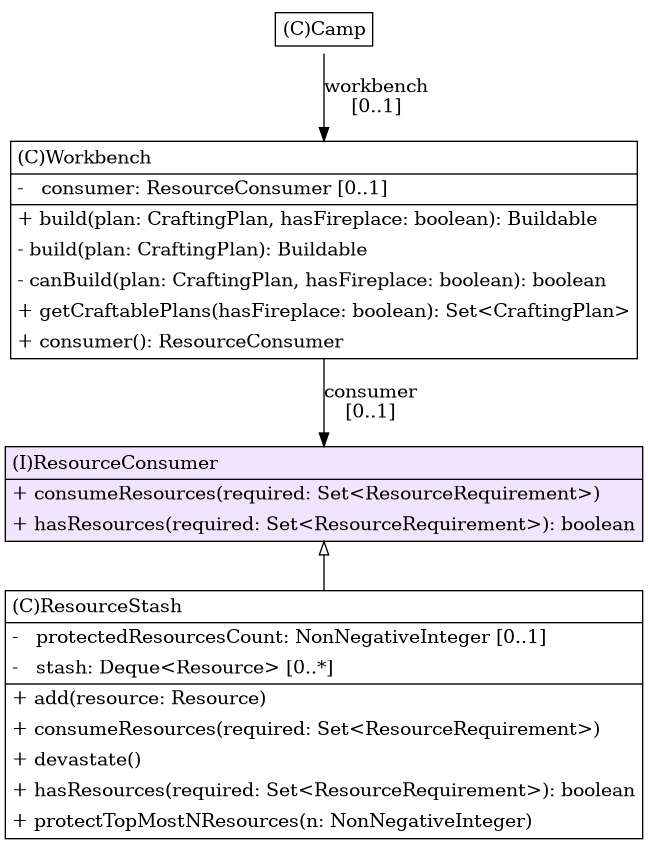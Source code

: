 @startuml

/' diagram meta data start
config=StructureConfiguration;
{
  "projectClassification": {
    "searchMode": "OpenProject", // OpenProject, AllProjects
    "includedProjects": "",
    "pathEndKeywords": "*.impl",
    "isClientPath": "",
    "isClientName": "",
    "isTestPath": "",
    "isTestName": "",
    "isMappingPath": "",
    "isMappingName": "",
    "isDataAccessPath": "",
    "isDataAccessName": "",
    "isDataStructurePath": "",
    "isDataStructureName": "",
    "isInterfaceStructuresPath": "",
    "isInterfaceStructuresName": "",
    "isEntryPointPath": "",
    "isEntryPointName": "",
    "treatFinalFieldsAsMandatory": false
  },
  "graphRestriction": {
    "classPackageExcludeFilter": "",
    "classPackageIncludeFilter": "",
    "classNameExcludeFilter": "",
    "classNameIncludeFilter": "",
    "methodNameExcludeFilter": "",
    "methodNameIncludeFilter": "",
    "removeByInheritance": "", // inheritance/annotation based filtering is done in a second step
    "removeByAnnotation": "",
    "removeByClassPackage": "", // cleanup the graph after inheritance/annotation based filtering is done
    "removeByClassName": "",
    "cutMappings": false,
    "cutEnum": false,
    "cutTests": true,
    "cutClient": true,
    "cutDataAccess": true,
    "cutInterfaceStructures": false,
    "cutDataStructures": true,
    "cutGetterAndSetter": true,
    "cutConstructors": true
  },
  "graphTraversal": {
    "forwardDepth": 1,
    "backwardDepth": 1,
    "classPackageExcludeFilter": "",
    "classPackageIncludeFilter": "",
    "classNameExcludeFilter": "",
    "classNameIncludeFilter": "",
    "methodNameExcludeFilter": "",
    "methodNameIncludeFilter": "",
    "hideMappings": false,
    "hideDataStructures": false,
    "hidePrivateMethods": false,
    "hideInterfaceCalls": false, // indirection: implementation -> interface (is hidden) -> implementation
    "onlyShowApplicationEntryPoints": false, // root node is included
    "useMethodCallsForStructureDiagram": "No" // ForwardOnly, BothDirections, No
  },
  "details": {
    "aggregation": "GroupByClass", // ByClass, GroupByClass, None
    "showClassGenericTypes": true,
    "showMethods": true,
    "showMethodParameterNames": true,
    "showMethodParameterTypes": true,
    "showMethodReturnType": true,
    "showPackageLevels": 0,
    "showDetailedClassStructure": true
  },
  "rootClass": "de.dhbw.karlsruhe.ase.domain.crafting.Workbench",
  "extensionCallbackMethod": "" // qualified.class.name#methodName - signature: public static String method(String)
}
diagram meta data end '/



digraph g {
    rankdir="TB"
    splines=polyline
    

'nodes 
Camp1135820194[
	label=<<TABLE BORDER="1" CELLBORDER="0" CELLPADDING="4" CELLSPACING="0">
<TR><TD ALIGN="LEFT" >(C)Camp</TD></TR>
</TABLE>>
	style=filled
	margin=0
	shape=plaintext
	fillcolor="#FFFFFF"
];

ResourceConsumer1135820194[
	label=<<TABLE BORDER="1" CELLBORDER="0" CELLPADDING="4" CELLSPACING="0">
<TR><TD ALIGN="LEFT" >(I)ResourceConsumer</TD></TR>
<HR/>
<TR><TD ALIGN="LEFT" >+ consumeResources(required: Set&lt;ResourceRequirement&gt;)</TD></TR>
<TR><TD ALIGN="LEFT" >+ hasResources(required: Set&lt;ResourceRequirement&gt;): boolean</TD></TR>
</TABLE>>
	style=filled
	margin=0
	shape=plaintext
	fillcolor="#F1E5FD"
];

ResourceStash1135820194[
	label=<<TABLE BORDER="1" CELLBORDER="0" CELLPADDING="4" CELLSPACING="0">
<TR><TD ALIGN="LEFT" >(C)ResourceStash</TD></TR>
<HR/>
<TR><TD ALIGN="LEFT" >-   protectedResourcesCount: NonNegativeInteger [0..1]</TD></TR>
<TR><TD ALIGN="LEFT" >-   stash: Deque&lt;Resource&gt; [0..*]</TD></TR>
<HR/>
<TR><TD ALIGN="LEFT" >+ add(resource: Resource)</TD></TR>
<TR><TD ALIGN="LEFT" >+ consumeResources(required: Set&lt;ResourceRequirement&gt;)</TD></TR>
<TR><TD ALIGN="LEFT" >+ devastate()</TD></TR>
<TR><TD ALIGN="LEFT" >+ hasResources(required: Set&lt;ResourceRequirement&gt;): boolean</TD></TR>
<TR><TD ALIGN="LEFT" >+ protectTopMostNResources(n: NonNegativeInteger)</TD></TR>
</TABLE>>
	style=filled
	margin=0
	shape=plaintext
	fillcolor="#FFFFFF"
];

Workbench1135820194[
	label=<<TABLE BORDER="1" CELLBORDER="0" CELLPADDING="4" CELLSPACING="0">
<TR><TD ALIGN="LEFT" >(C)Workbench</TD></TR>
<HR/>
<TR><TD ALIGN="LEFT" >-   consumer: ResourceConsumer [0..1]</TD></TR>
<HR/>
<TR><TD ALIGN="LEFT" >+ build(plan: CraftingPlan, hasFireplace: boolean): Buildable</TD></TR>
<TR><TD ALIGN="LEFT" >- build(plan: CraftingPlan): Buildable</TD></TR>
<TR><TD ALIGN="LEFT" >- canBuild(plan: CraftingPlan, hasFireplace: boolean): boolean</TD></TR>
<TR><TD ALIGN="LEFT" >+ getCraftablePlans(hasFireplace: boolean): Set&lt;CraftingPlan&gt;</TD></TR>
<TR><TD ALIGN="LEFT" >+ consumer(): ResourceConsumer</TD></TR>
</TABLE>>
	style=filled
	margin=0
	shape=plaintext
	fillcolor="#FFFFFF"
];

'edges    
Camp1135820194 -> Workbench1135820194[label="workbench
[0..1]"];
Workbench1135820194 -> ResourceConsumer1135820194[label="consumer
[0..1]"];

ResourceConsumer1135820194 -> ResourceStash1135820194[arrowhead=none, arrowtail=empty, dir=both];

    
}
@enduml